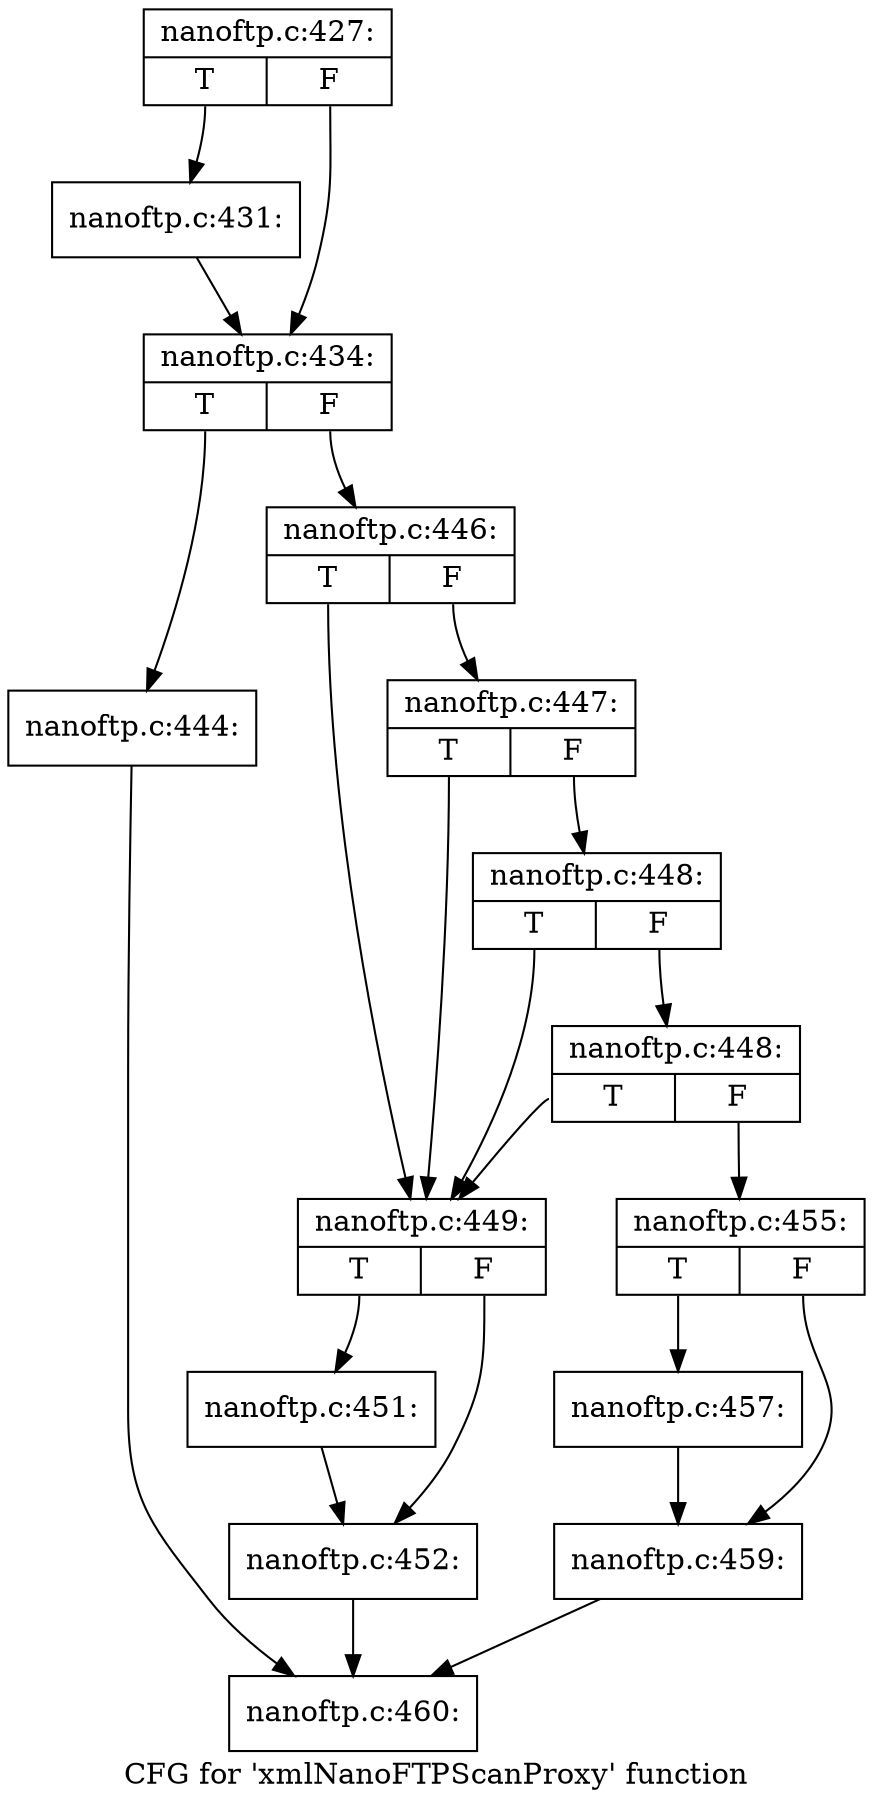 digraph "CFG for 'xmlNanoFTPScanProxy' function" {
	label="CFG for 'xmlNanoFTPScanProxy' function";

	Node0x3e3cb20 [shape=record,label="{nanoftp.c:427:|{<s0>T|<s1>F}}"];
	Node0x3e3cb20:s0 -> Node0x3e34c30;
	Node0x3e3cb20:s1 -> Node0x3e3cf50;
	Node0x3e34c30 [shape=record,label="{nanoftp.c:431:}"];
	Node0x3e34c30 -> Node0x3e3cf50;
	Node0x3e3cf50 [shape=record,label="{nanoftp.c:434:|{<s0>T|<s1>F}}"];
	Node0x3e3cf50:s0 -> Node0x3e4c860;
	Node0x3e3cf50:s1 -> Node0x3e4c8b0;
	Node0x3e4c860 [shape=record,label="{nanoftp.c:444:}"];
	Node0x3e4c860 -> Node0x3e3d250;
	Node0x3e4c8b0 [shape=record,label="{nanoftp.c:446:|{<s0>T|<s1>F}}"];
	Node0x3e4c8b0:s0 -> Node0x3e4ced0;
	Node0x3e4c8b0:s1 -> Node0x3e4d070;
	Node0x3e4d070 [shape=record,label="{nanoftp.c:447:|{<s0>T|<s1>F}}"];
	Node0x3e4d070:s0 -> Node0x3e4ced0;
	Node0x3e4d070:s1 -> Node0x3e4cff0;
	Node0x3e4cff0 [shape=record,label="{nanoftp.c:448:|{<s0>T|<s1>F}}"];
	Node0x3e4cff0:s0 -> Node0x3e4ced0;
	Node0x3e4cff0:s1 -> Node0x3e4cf70;
	Node0x3e4cf70 [shape=record,label="{nanoftp.c:448:|{<s0>T|<s1>F}}"];
	Node0x3e4cf70:s0 -> Node0x3e4ced0;
	Node0x3e4cf70:s1 -> Node0x3e4cf20;
	Node0x3e4ced0 [shape=record,label="{nanoftp.c:449:|{<s0>T|<s1>F}}"];
	Node0x3e4ced0:s0 -> Node0x3e5d430;
	Node0x3e4ced0:s1 -> Node0x3e5d480;
	Node0x3e5d430 [shape=record,label="{nanoftp.c:451:}"];
	Node0x3e5d430 -> Node0x3e5d480;
	Node0x3e5d480 [shape=record,label="{nanoftp.c:452:}"];
	Node0x3e5d480 -> Node0x3e3d250;
	Node0x3e4cf20 [shape=record,label="{nanoftp.c:455:|{<s0>T|<s1>F}}"];
	Node0x3e4cf20:s0 -> Node0x3e5de60;
	Node0x3e4cf20:s1 -> Node0x3e5deb0;
	Node0x3e5de60 [shape=record,label="{nanoftp.c:457:}"];
	Node0x3e5de60 -> Node0x3e5deb0;
	Node0x3e5deb0 [shape=record,label="{nanoftp.c:459:}"];
	Node0x3e5deb0 -> Node0x3e3d250;
	Node0x3e3d250 [shape=record,label="{nanoftp.c:460:}"];
}

